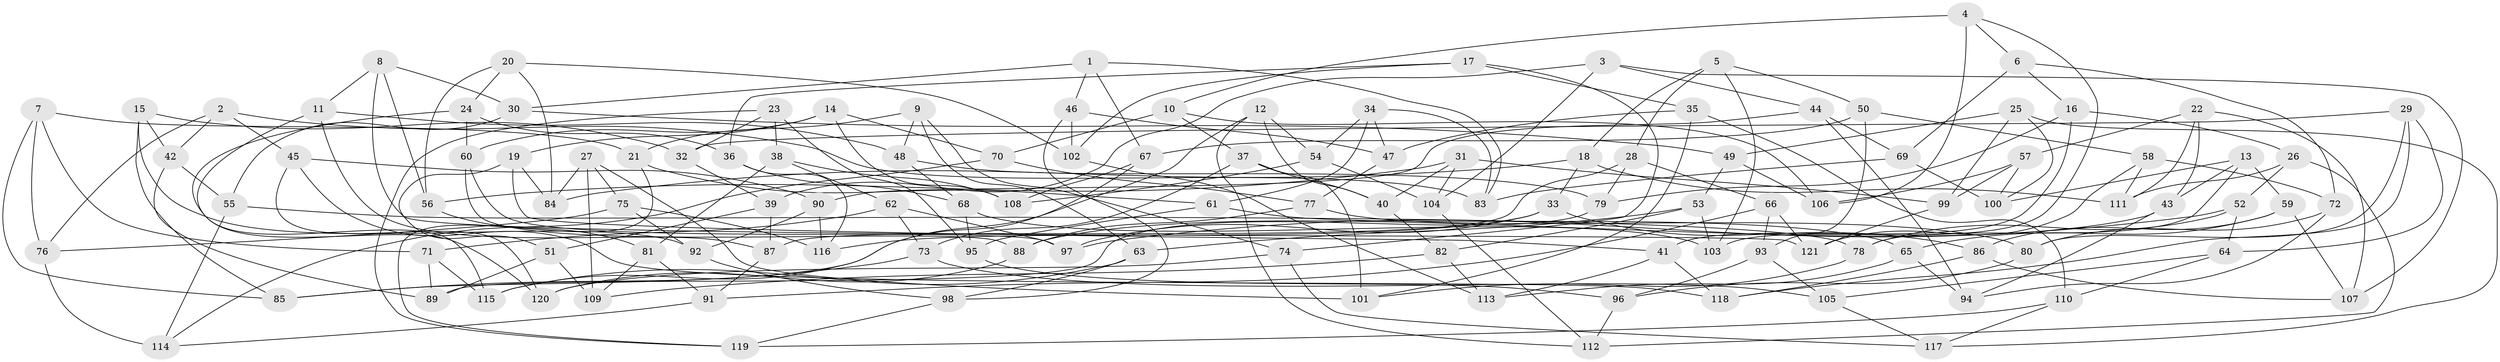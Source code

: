 // Generated by graph-tools (version 1.1) at 2025/56/03/09/25 04:56:42]
// undirected, 121 vertices, 242 edges
graph export_dot {
graph [start="1"]
  node [color=gray90,style=filled];
  1;
  2;
  3;
  4;
  5;
  6;
  7;
  8;
  9;
  10;
  11;
  12;
  13;
  14;
  15;
  16;
  17;
  18;
  19;
  20;
  21;
  22;
  23;
  24;
  25;
  26;
  27;
  28;
  29;
  30;
  31;
  32;
  33;
  34;
  35;
  36;
  37;
  38;
  39;
  40;
  41;
  42;
  43;
  44;
  45;
  46;
  47;
  48;
  49;
  50;
  51;
  52;
  53;
  54;
  55;
  56;
  57;
  58;
  59;
  60;
  61;
  62;
  63;
  64;
  65;
  66;
  67;
  68;
  69;
  70;
  71;
  72;
  73;
  74;
  75;
  76;
  77;
  78;
  79;
  80;
  81;
  82;
  83;
  84;
  85;
  86;
  87;
  88;
  89;
  90;
  91;
  92;
  93;
  94;
  95;
  96;
  97;
  98;
  99;
  100;
  101;
  102;
  103;
  104;
  105;
  106;
  107;
  108;
  109;
  110;
  111;
  112;
  113;
  114;
  115;
  116;
  117;
  118;
  119;
  120;
  121;
  1 -- 83;
  1 -- 67;
  1 -- 46;
  1 -- 30;
  2 -- 45;
  2 -- 42;
  2 -- 76;
  2 -- 83;
  3 -- 107;
  3 -- 44;
  3 -- 104;
  3 -- 39;
  4 -- 103;
  4 -- 10;
  4 -- 6;
  4 -- 106;
  5 -- 103;
  5 -- 18;
  5 -- 50;
  5 -- 28;
  6 -- 72;
  6 -- 69;
  6 -- 16;
  7 -- 71;
  7 -- 21;
  7 -- 76;
  7 -- 85;
  8 -- 56;
  8 -- 11;
  8 -- 121;
  8 -- 30;
  9 -- 48;
  9 -- 74;
  9 -- 21;
  9 -- 63;
  10 -- 106;
  10 -- 37;
  10 -- 70;
  11 -- 48;
  11 -- 120;
  11 -- 87;
  12 -- 85;
  12 -- 40;
  12 -- 54;
  12 -- 112;
  13 -- 100;
  13 -- 59;
  13 -- 78;
  13 -- 43;
  14 -- 70;
  14 -- 60;
  14 -- 19;
  14 -- 108;
  15 -- 85;
  15 -- 42;
  15 -- 92;
  15 -- 32;
  16 -- 41;
  16 -- 26;
  16 -- 79;
  17 -- 35;
  17 -- 102;
  17 -- 74;
  17 -- 36;
  18 -- 33;
  18 -- 84;
  18 -- 111;
  19 -- 84;
  19 -- 41;
  19 -- 51;
  20 -- 84;
  20 -- 56;
  20 -- 102;
  20 -- 24;
  21 -- 61;
  21 -- 119;
  22 -- 111;
  22 -- 107;
  22 -- 43;
  22 -- 57;
  23 -- 119;
  23 -- 32;
  23 -- 38;
  23 -- 95;
  24 -- 115;
  24 -- 36;
  24 -- 60;
  25 -- 99;
  25 -- 49;
  25 -- 100;
  25 -- 117;
  26 -- 52;
  26 -- 112;
  26 -- 111;
  27 -- 84;
  27 -- 109;
  27 -- 101;
  27 -- 75;
  28 -- 79;
  28 -- 66;
  28 -- 87;
  29 -- 80;
  29 -- 118;
  29 -- 64;
  29 -- 32;
  30 -- 55;
  30 -- 49;
  31 -- 40;
  31 -- 99;
  31 -- 104;
  31 -- 56;
  32 -- 39;
  33 -- 86;
  33 -- 116;
  33 -- 97;
  34 -- 61;
  34 -- 83;
  34 -- 54;
  34 -- 47;
  35 -- 47;
  35 -- 101;
  35 -- 110;
  36 -- 68;
  36 -- 116;
  37 -- 40;
  37 -- 101;
  37 -- 73;
  38 -- 81;
  38 -- 108;
  38 -- 62;
  39 -- 87;
  39 -- 51;
  40 -- 82;
  41 -- 118;
  41 -- 113;
  42 -- 89;
  42 -- 55;
  43 -- 88;
  43 -- 94;
  44 -- 94;
  44 -- 69;
  44 -- 90;
  45 -- 118;
  45 -- 90;
  45 -- 120;
  46 -- 98;
  46 -- 47;
  46 -- 102;
  47 -- 77;
  48 -- 68;
  48 -- 79;
  49 -- 53;
  49 -- 106;
  50 -- 93;
  50 -- 67;
  50 -- 58;
  51 -- 89;
  51 -- 109;
  52 -- 64;
  52 -- 78;
  52 -- 97;
  53 -- 63;
  53 -- 82;
  53 -- 103;
  54 -- 108;
  54 -- 104;
  55 -- 78;
  55 -- 114;
  56 -- 81;
  57 -- 100;
  57 -- 106;
  57 -- 99;
  58 -- 121;
  58 -- 72;
  58 -- 111;
  59 -- 65;
  59 -- 86;
  59 -- 107;
  60 -- 97;
  60 -- 88;
  61 -- 65;
  61 -- 95;
  62 -- 71;
  62 -- 97;
  62 -- 73;
  63 -- 115;
  63 -- 98;
  64 -- 110;
  64 -- 105;
  65 -- 113;
  65 -- 94;
  66 -- 93;
  66 -- 91;
  66 -- 121;
  67 -- 108;
  67 -- 115;
  68 -- 103;
  68 -- 95;
  69 -- 83;
  69 -- 100;
  70 -- 77;
  70 -- 114;
  71 -- 115;
  71 -- 89;
  72 -- 80;
  72 -- 94;
  73 -- 85;
  73 -- 105;
  74 -- 120;
  74 -- 117;
  75 -- 76;
  75 -- 116;
  75 -- 92;
  76 -- 114;
  77 -- 80;
  77 -- 88;
  78 -- 101;
  79 -- 89;
  80 -- 96;
  81 -- 109;
  81 -- 91;
  82 -- 113;
  82 -- 109;
  86 -- 118;
  86 -- 107;
  87 -- 91;
  88 -- 120;
  90 -- 92;
  90 -- 116;
  91 -- 114;
  92 -- 98;
  93 -- 96;
  93 -- 105;
  95 -- 96;
  96 -- 112;
  98 -- 119;
  99 -- 121;
  102 -- 113;
  104 -- 112;
  105 -- 117;
  110 -- 117;
  110 -- 119;
}

